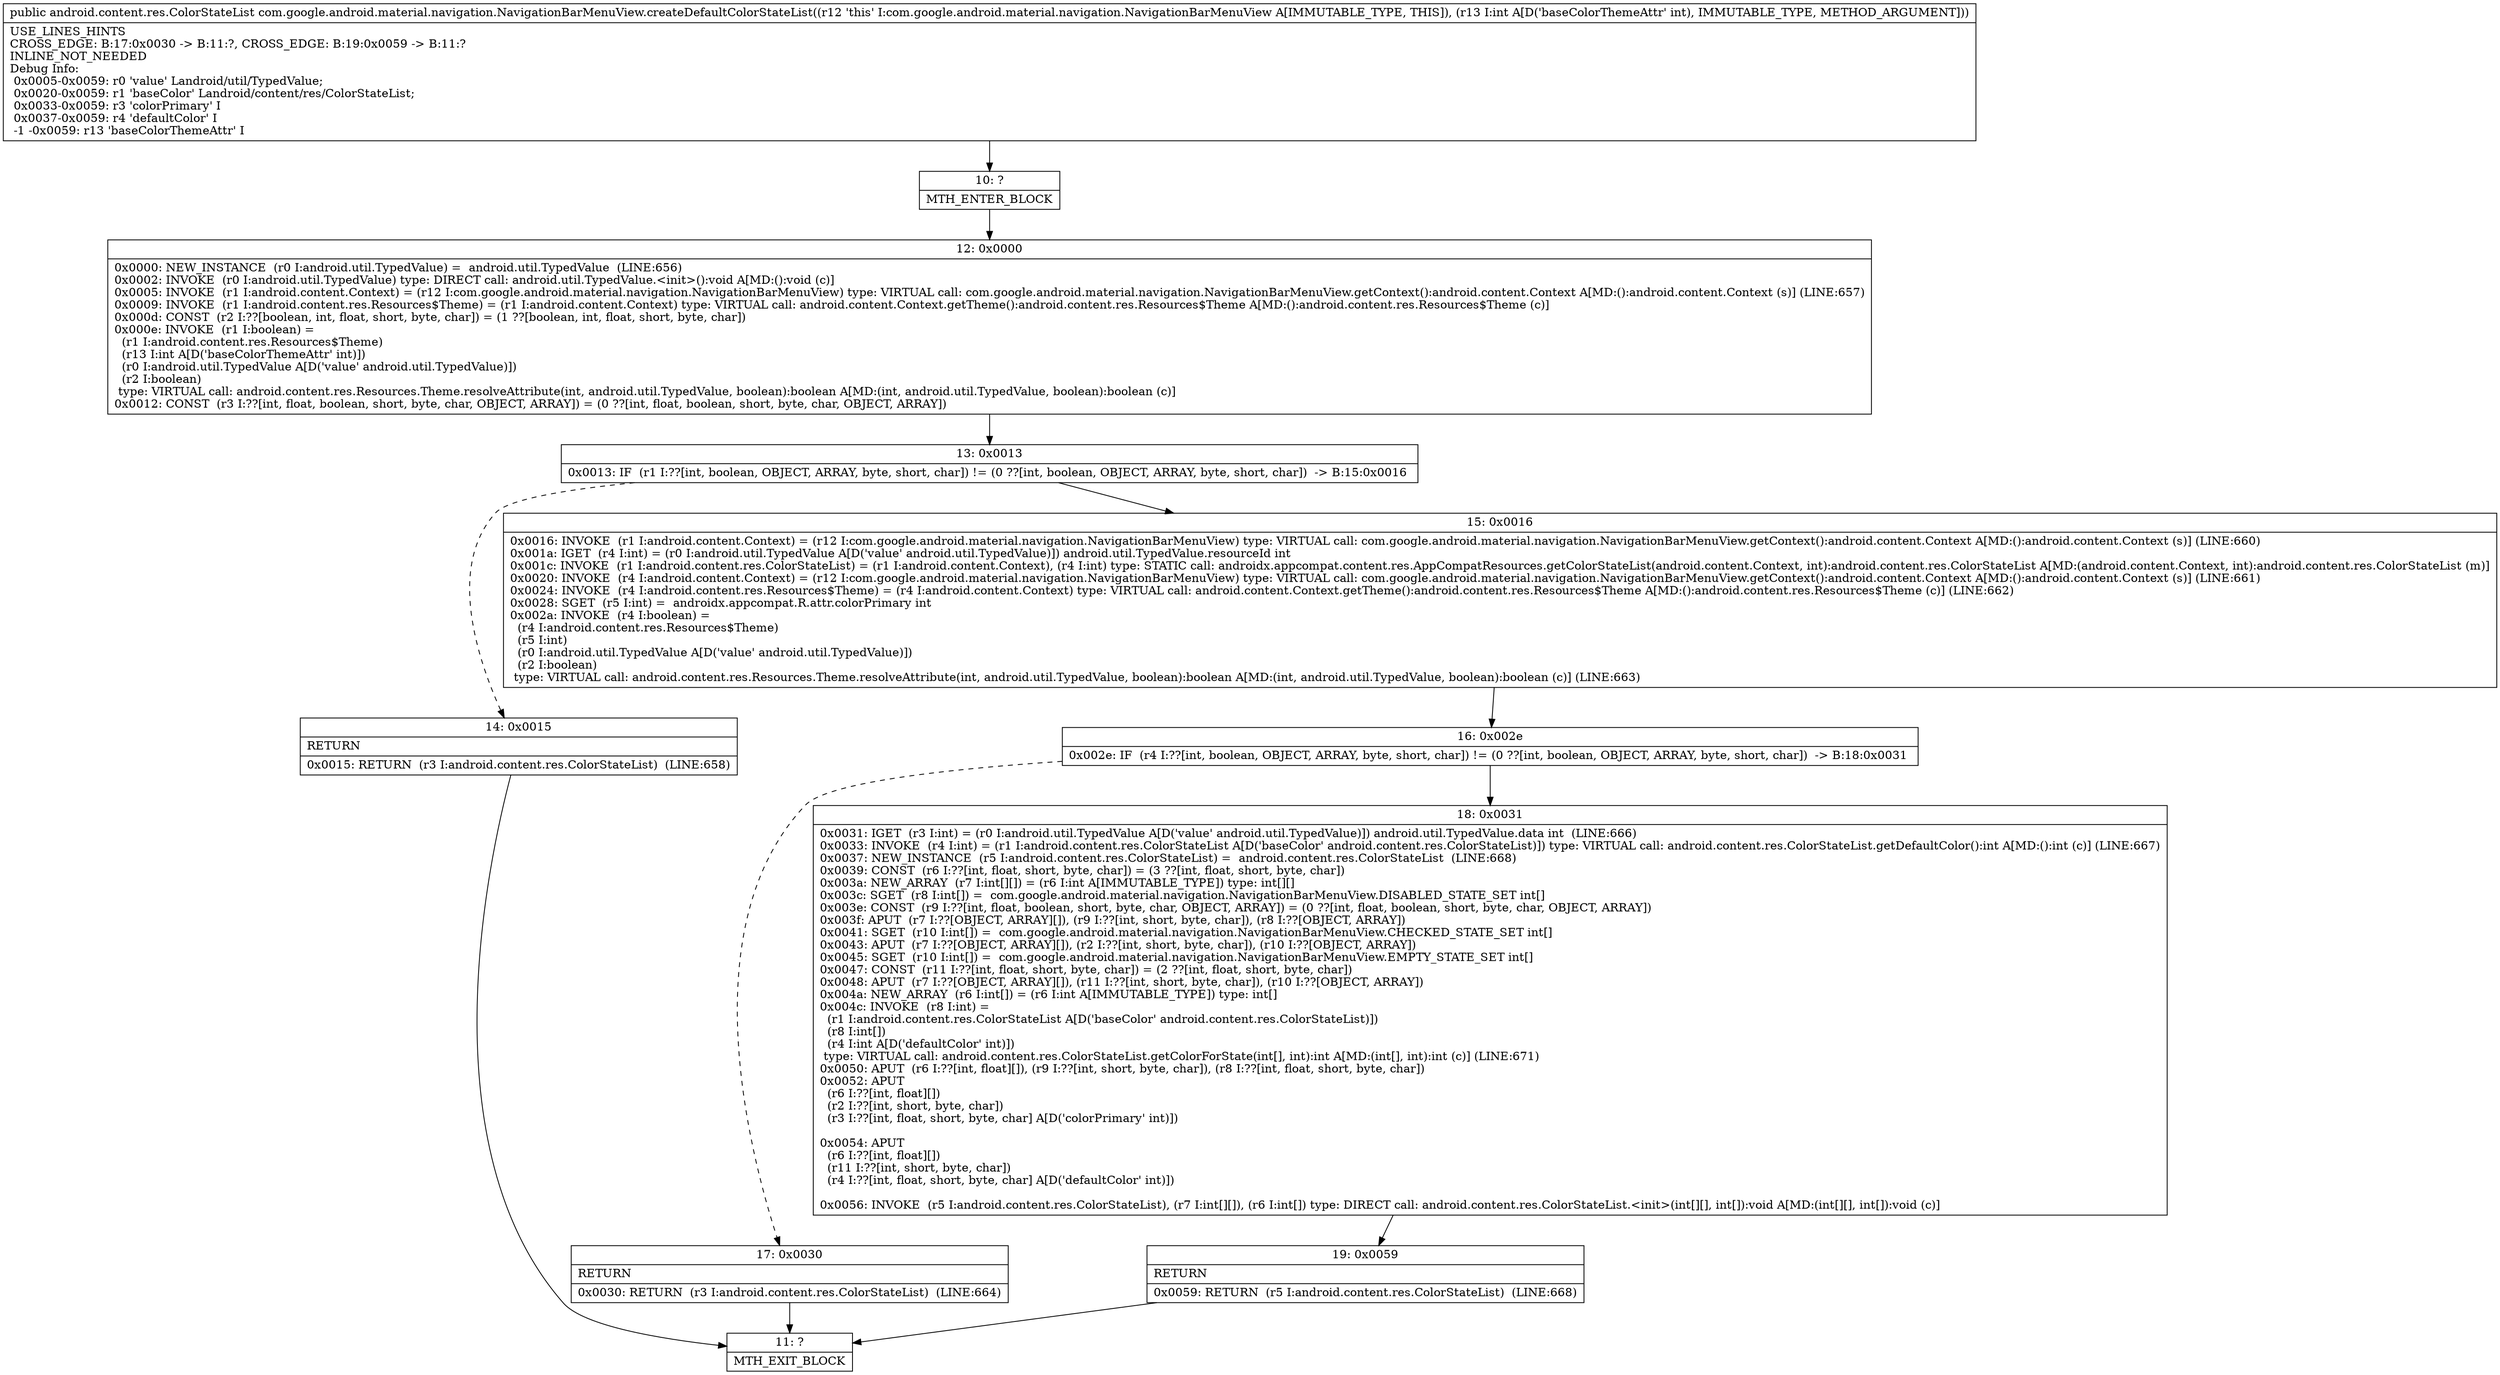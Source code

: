 digraph "CFG forcom.google.android.material.navigation.NavigationBarMenuView.createDefaultColorStateList(I)Landroid\/content\/res\/ColorStateList;" {
Node_10 [shape=record,label="{10\:\ ?|MTH_ENTER_BLOCK\l}"];
Node_12 [shape=record,label="{12\:\ 0x0000|0x0000: NEW_INSTANCE  (r0 I:android.util.TypedValue) =  android.util.TypedValue  (LINE:656)\l0x0002: INVOKE  (r0 I:android.util.TypedValue) type: DIRECT call: android.util.TypedValue.\<init\>():void A[MD:():void (c)]\l0x0005: INVOKE  (r1 I:android.content.Context) = (r12 I:com.google.android.material.navigation.NavigationBarMenuView) type: VIRTUAL call: com.google.android.material.navigation.NavigationBarMenuView.getContext():android.content.Context A[MD:():android.content.Context (s)] (LINE:657)\l0x0009: INVOKE  (r1 I:android.content.res.Resources$Theme) = (r1 I:android.content.Context) type: VIRTUAL call: android.content.Context.getTheme():android.content.res.Resources$Theme A[MD:():android.content.res.Resources$Theme (c)]\l0x000d: CONST  (r2 I:??[boolean, int, float, short, byte, char]) = (1 ??[boolean, int, float, short, byte, char]) \l0x000e: INVOKE  (r1 I:boolean) = \l  (r1 I:android.content.res.Resources$Theme)\l  (r13 I:int A[D('baseColorThemeAttr' int)])\l  (r0 I:android.util.TypedValue A[D('value' android.util.TypedValue)])\l  (r2 I:boolean)\l type: VIRTUAL call: android.content.res.Resources.Theme.resolveAttribute(int, android.util.TypedValue, boolean):boolean A[MD:(int, android.util.TypedValue, boolean):boolean (c)]\l0x0012: CONST  (r3 I:??[int, float, boolean, short, byte, char, OBJECT, ARRAY]) = (0 ??[int, float, boolean, short, byte, char, OBJECT, ARRAY]) \l}"];
Node_13 [shape=record,label="{13\:\ 0x0013|0x0013: IF  (r1 I:??[int, boolean, OBJECT, ARRAY, byte, short, char]) != (0 ??[int, boolean, OBJECT, ARRAY, byte, short, char])  \-\> B:15:0x0016 \l}"];
Node_14 [shape=record,label="{14\:\ 0x0015|RETURN\l|0x0015: RETURN  (r3 I:android.content.res.ColorStateList)  (LINE:658)\l}"];
Node_11 [shape=record,label="{11\:\ ?|MTH_EXIT_BLOCK\l}"];
Node_15 [shape=record,label="{15\:\ 0x0016|0x0016: INVOKE  (r1 I:android.content.Context) = (r12 I:com.google.android.material.navigation.NavigationBarMenuView) type: VIRTUAL call: com.google.android.material.navigation.NavigationBarMenuView.getContext():android.content.Context A[MD:():android.content.Context (s)] (LINE:660)\l0x001a: IGET  (r4 I:int) = (r0 I:android.util.TypedValue A[D('value' android.util.TypedValue)]) android.util.TypedValue.resourceId int \l0x001c: INVOKE  (r1 I:android.content.res.ColorStateList) = (r1 I:android.content.Context), (r4 I:int) type: STATIC call: androidx.appcompat.content.res.AppCompatResources.getColorStateList(android.content.Context, int):android.content.res.ColorStateList A[MD:(android.content.Context, int):android.content.res.ColorStateList (m)]\l0x0020: INVOKE  (r4 I:android.content.Context) = (r12 I:com.google.android.material.navigation.NavigationBarMenuView) type: VIRTUAL call: com.google.android.material.navigation.NavigationBarMenuView.getContext():android.content.Context A[MD:():android.content.Context (s)] (LINE:661)\l0x0024: INVOKE  (r4 I:android.content.res.Resources$Theme) = (r4 I:android.content.Context) type: VIRTUAL call: android.content.Context.getTheme():android.content.res.Resources$Theme A[MD:():android.content.res.Resources$Theme (c)] (LINE:662)\l0x0028: SGET  (r5 I:int) =  androidx.appcompat.R.attr.colorPrimary int \l0x002a: INVOKE  (r4 I:boolean) = \l  (r4 I:android.content.res.Resources$Theme)\l  (r5 I:int)\l  (r0 I:android.util.TypedValue A[D('value' android.util.TypedValue)])\l  (r2 I:boolean)\l type: VIRTUAL call: android.content.res.Resources.Theme.resolveAttribute(int, android.util.TypedValue, boolean):boolean A[MD:(int, android.util.TypedValue, boolean):boolean (c)] (LINE:663)\l}"];
Node_16 [shape=record,label="{16\:\ 0x002e|0x002e: IF  (r4 I:??[int, boolean, OBJECT, ARRAY, byte, short, char]) != (0 ??[int, boolean, OBJECT, ARRAY, byte, short, char])  \-\> B:18:0x0031 \l}"];
Node_17 [shape=record,label="{17\:\ 0x0030|RETURN\l|0x0030: RETURN  (r3 I:android.content.res.ColorStateList)  (LINE:664)\l}"];
Node_18 [shape=record,label="{18\:\ 0x0031|0x0031: IGET  (r3 I:int) = (r0 I:android.util.TypedValue A[D('value' android.util.TypedValue)]) android.util.TypedValue.data int  (LINE:666)\l0x0033: INVOKE  (r4 I:int) = (r1 I:android.content.res.ColorStateList A[D('baseColor' android.content.res.ColorStateList)]) type: VIRTUAL call: android.content.res.ColorStateList.getDefaultColor():int A[MD:():int (c)] (LINE:667)\l0x0037: NEW_INSTANCE  (r5 I:android.content.res.ColorStateList) =  android.content.res.ColorStateList  (LINE:668)\l0x0039: CONST  (r6 I:??[int, float, short, byte, char]) = (3 ??[int, float, short, byte, char]) \l0x003a: NEW_ARRAY  (r7 I:int[][]) = (r6 I:int A[IMMUTABLE_TYPE]) type: int[][] \l0x003c: SGET  (r8 I:int[]) =  com.google.android.material.navigation.NavigationBarMenuView.DISABLED_STATE_SET int[] \l0x003e: CONST  (r9 I:??[int, float, boolean, short, byte, char, OBJECT, ARRAY]) = (0 ??[int, float, boolean, short, byte, char, OBJECT, ARRAY]) \l0x003f: APUT  (r7 I:??[OBJECT, ARRAY][]), (r9 I:??[int, short, byte, char]), (r8 I:??[OBJECT, ARRAY]) \l0x0041: SGET  (r10 I:int[]) =  com.google.android.material.navigation.NavigationBarMenuView.CHECKED_STATE_SET int[] \l0x0043: APUT  (r7 I:??[OBJECT, ARRAY][]), (r2 I:??[int, short, byte, char]), (r10 I:??[OBJECT, ARRAY]) \l0x0045: SGET  (r10 I:int[]) =  com.google.android.material.navigation.NavigationBarMenuView.EMPTY_STATE_SET int[] \l0x0047: CONST  (r11 I:??[int, float, short, byte, char]) = (2 ??[int, float, short, byte, char]) \l0x0048: APUT  (r7 I:??[OBJECT, ARRAY][]), (r11 I:??[int, short, byte, char]), (r10 I:??[OBJECT, ARRAY]) \l0x004a: NEW_ARRAY  (r6 I:int[]) = (r6 I:int A[IMMUTABLE_TYPE]) type: int[] \l0x004c: INVOKE  (r8 I:int) = \l  (r1 I:android.content.res.ColorStateList A[D('baseColor' android.content.res.ColorStateList)])\l  (r8 I:int[])\l  (r4 I:int A[D('defaultColor' int)])\l type: VIRTUAL call: android.content.res.ColorStateList.getColorForState(int[], int):int A[MD:(int[], int):int (c)] (LINE:671)\l0x0050: APUT  (r6 I:??[int, float][]), (r9 I:??[int, short, byte, char]), (r8 I:??[int, float, short, byte, char]) \l0x0052: APUT  \l  (r6 I:??[int, float][])\l  (r2 I:??[int, short, byte, char])\l  (r3 I:??[int, float, short, byte, char] A[D('colorPrimary' int)])\l \l0x0054: APUT  \l  (r6 I:??[int, float][])\l  (r11 I:??[int, short, byte, char])\l  (r4 I:??[int, float, short, byte, char] A[D('defaultColor' int)])\l \l0x0056: INVOKE  (r5 I:android.content.res.ColorStateList), (r7 I:int[][]), (r6 I:int[]) type: DIRECT call: android.content.res.ColorStateList.\<init\>(int[][], int[]):void A[MD:(int[][], int[]):void (c)]\l}"];
Node_19 [shape=record,label="{19\:\ 0x0059|RETURN\l|0x0059: RETURN  (r5 I:android.content.res.ColorStateList)  (LINE:668)\l}"];
MethodNode[shape=record,label="{public android.content.res.ColorStateList com.google.android.material.navigation.NavigationBarMenuView.createDefaultColorStateList((r12 'this' I:com.google.android.material.navigation.NavigationBarMenuView A[IMMUTABLE_TYPE, THIS]), (r13 I:int A[D('baseColorThemeAttr' int), IMMUTABLE_TYPE, METHOD_ARGUMENT]))  | USE_LINES_HINTS\lCROSS_EDGE: B:17:0x0030 \-\> B:11:?, CROSS_EDGE: B:19:0x0059 \-\> B:11:?\lINLINE_NOT_NEEDED\lDebug Info:\l  0x0005\-0x0059: r0 'value' Landroid\/util\/TypedValue;\l  0x0020\-0x0059: r1 'baseColor' Landroid\/content\/res\/ColorStateList;\l  0x0033\-0x0059: r3 'colorPrimary' I\l  0x0037\-0x0059: r4 'defaultColor' I\l  \-1 \-0x0059: r13 'baseColorThemeAttr' I\l}"];
MethodNode -> Node_10;Node_10 -> Node_12;
Node_12 -> Node_13;
Node_13 -> Node_14[style=dashed];
Node_13 -> Node_15;
Node_14 -> Node_11;
Node_15 -> Node_16;
Node_16 -> Node_17[style=dashed];
Node_16 -> Node_18;
Node_17 -> Node_11;
Node_18 -> Node_19;
Node_19 -> Node_11;
}

